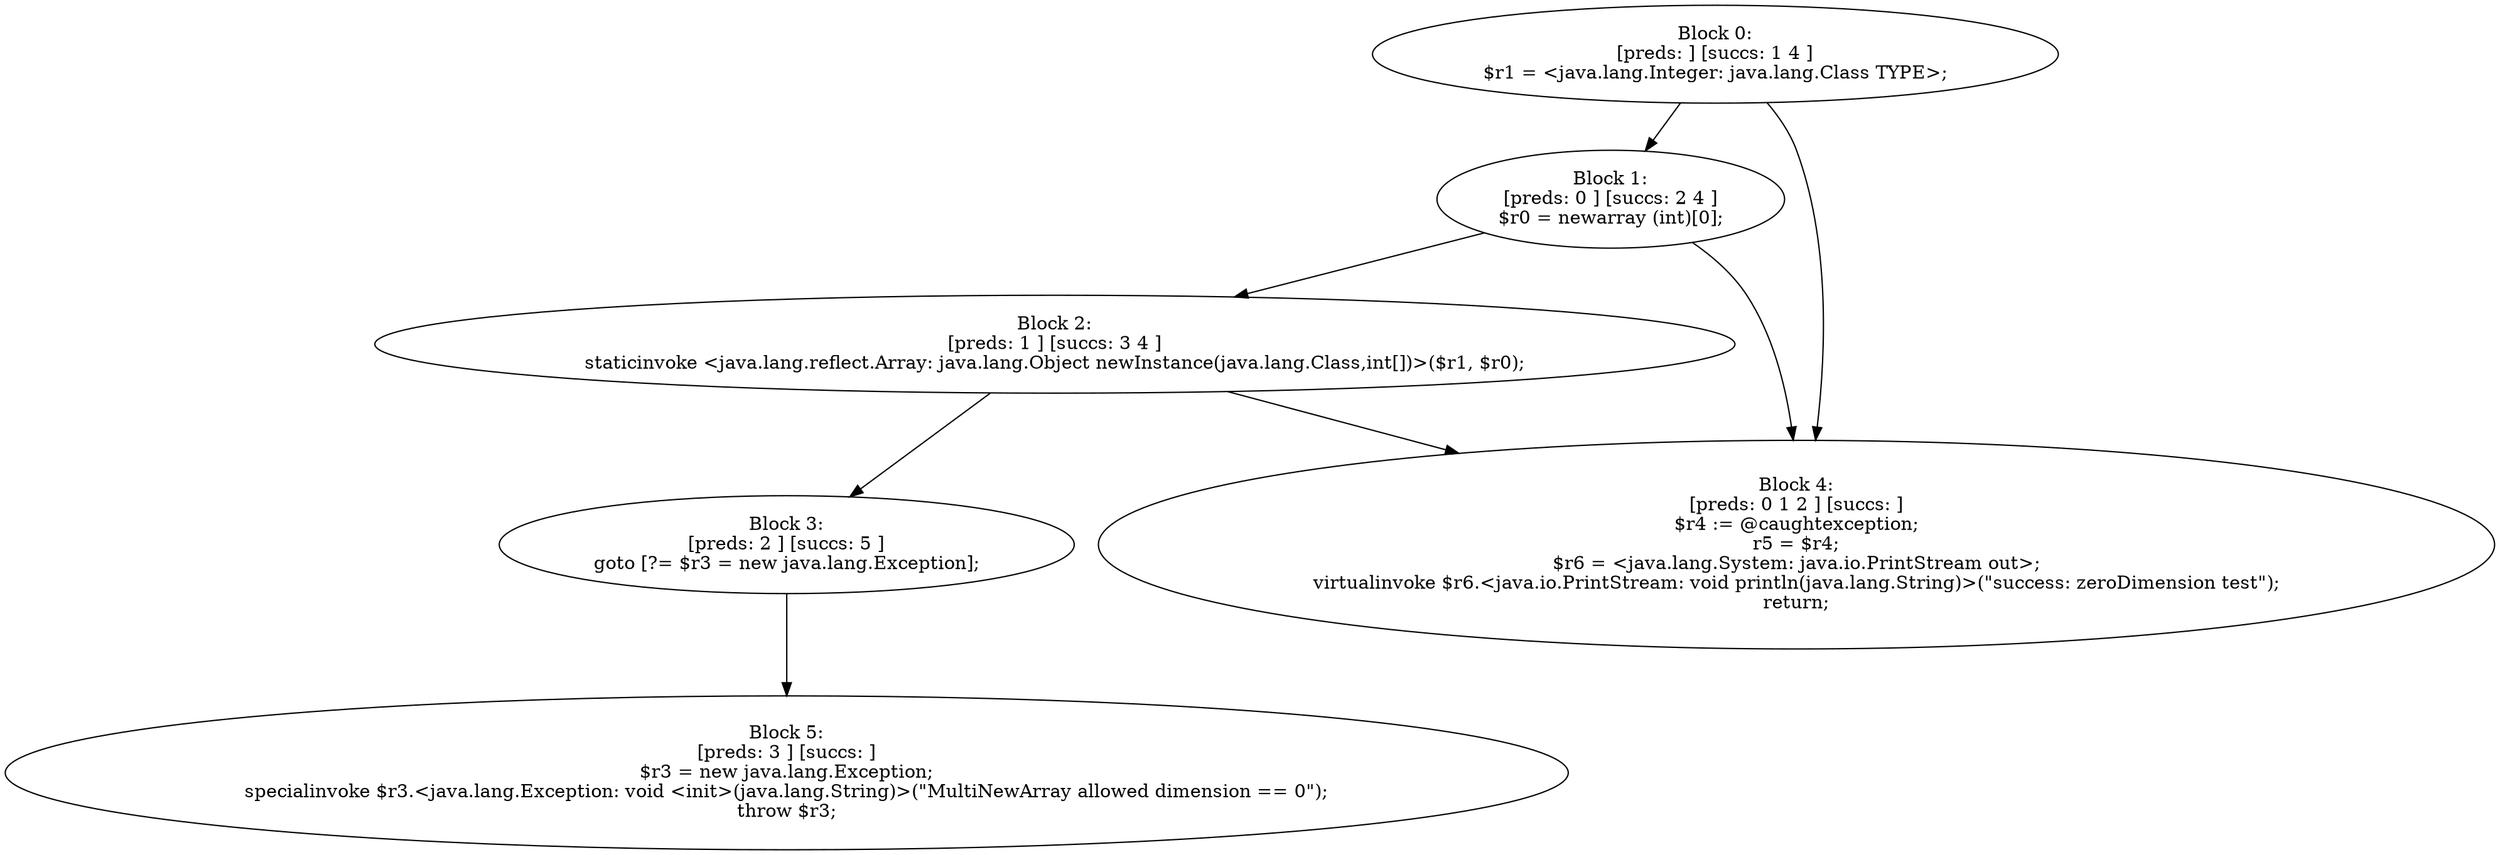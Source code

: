 digraph "unitGraph" {
    "Block 0:
[preds: ] [succs: 1 4 ]
$r1 = <java.lang.Integer: java.lang.Class TYPE>;
"
    "Block 1:
[preds: 0 ] [succs: 2 4 ]
$r0 = newarray (int)[0];
"
    "Block 2:
[preds: 1 ] [succs: 3 4 ]
staticinvoke <java.lang.reflect.Array: java.lang.Object newInstance(java.lang.Class,int[])>($r1, $r0);
"
    "Block 3:
[preds: 2 ] [succs: 5 ]
goto [?= $r3 = new java.lang.Exception];
"
    "Block 4:
[preds: 0 1 2 ] [succs: ]
$r4 := @caughtexception;
r5 = $r4;
$r6 = <java.lang.System: java.io.PrintStream out>;
virtualinvoke $r6.<java.io.PrintStream: void println(java.lang.String)>(\"success: zeroDimension test\");
return;
"
    "Block 5:
[preds: 3 ] [succs: ]
$r3 = new java.lang.Exception;
specialinvoke $r3.<java.lang.Exception: void <init>(java.lang.String)>(\"MultiNewArray allowed dimension == 0\");
throw $r3;
"
    "Block 0:
[preds: ] [succs: 1 4 ]
$r1 = <java.lang.Integer: java.lang.Class TYPE>;
"->"Block 1:
[preds: 0 ] [succs: 2 4 ]
$r0 = newarray (int)[0];
";
    "Block 0:
[preds: ] [succs: 1 4 ]
$r1 = <java.lang.Integer: java.lang.Class TYPE>;
"->"Block 4:
[preds: 0 1 2 ] [succs: ]
$r4 := @caughtexception;
r5 = $r4;
$r6 = <java.lang.System: java.io.PrintStream out>;
virtualinvoke $r6.<java.io.PrintStream: void println(java.lang.String)>(\"success: zeroDimension test\");
return;
";
    "Block 1:
[preds: 0 ] [succs: 2 4 ]
$r0 = newarray (int)[0];
"->"Block 2:
[preds: 1 ] [succs: 3 4 ]
staticinvoke <java.lang.reflect.Array: java.lang.Object newInstance(java.lang.Class,int[])>($r1, $r0);
";
    "Block 1:
[preds: 0 ] [succs: 2 4 ]
$r0 = newarray (int)[0];
"->"Block 4:
[preds: 0 1 2 ] [succs: ]
$r4 := @caughtexception;
r5 = $r4;
$r6 = <java.lang.System: java.io.PrintStream out>;
virtualinvoke $r6.<java.io.PrintStream: void println(java.lang.String)>(\"success: zeroDimension test\");
return;
";
    "Block 2:
[preds: 1 ] [succs: 3 4 ]
staticinvoke <java.lang.reflect.Array: java.lang.Object newInstance(java.lang.Class,int[])>($r1, $r0);
"->"Block 3:
[preds: 2 ] [succs: 5 ]
goto [?= $r3 = new java.lang.Exception];
";
    "Block 2:
[preds: 1 ] [succs: 3 4 ]
staticinvoke <java.lang.reflect.Array: java.lang.Object newInstance(java.lang.Class,int[])>($r1, $r0);
"->"Block 4:
[preds: 0 1 2 ] [succs: ]
$r4 := @caughtexception;
r5 = $r4;
$r6 = <java.lang.System: java.io.PrintStream out>;
virtualinvoke $r6.<java.io.PrintStream: void println(java.lang.String)>(\"success: zeroDimension test\");
return;
";
    "Block 3:
[preds: 2 ] [succs: 5 ]
goto [?= $r3 = new java.lang.Exception];
"->"Block 5:
[preds: 3 ] [succs: ]
$r3 = new java.lang.Exception;
specialinvoke $r3.<java.lang.Exception: void <init>(java.lang.String)>(\"MultiNewArray allowed dimension == 0\");
throw $r3;
";
}
